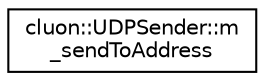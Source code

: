 digraph "Graphical Class Hierarchy"
{
 // LATEX_PDF_SIZE
  edge [fontname="Helvetica",fontsize="10",labelfontname="Helvetica",labelfontsize="10"];
  node [fontname="Helvetica",fontsize="10",shape=record];
  rankdir="LR";
  Node0 [label="cluon::UDPSender::m\l_sendToAddress",height=0.2,width=0.4,color="black", fillcolor="white", style="filled",URL="$structcluon_1_1UDPSender_1_1m__sendToAddress.html",tooltip=" "];
}
